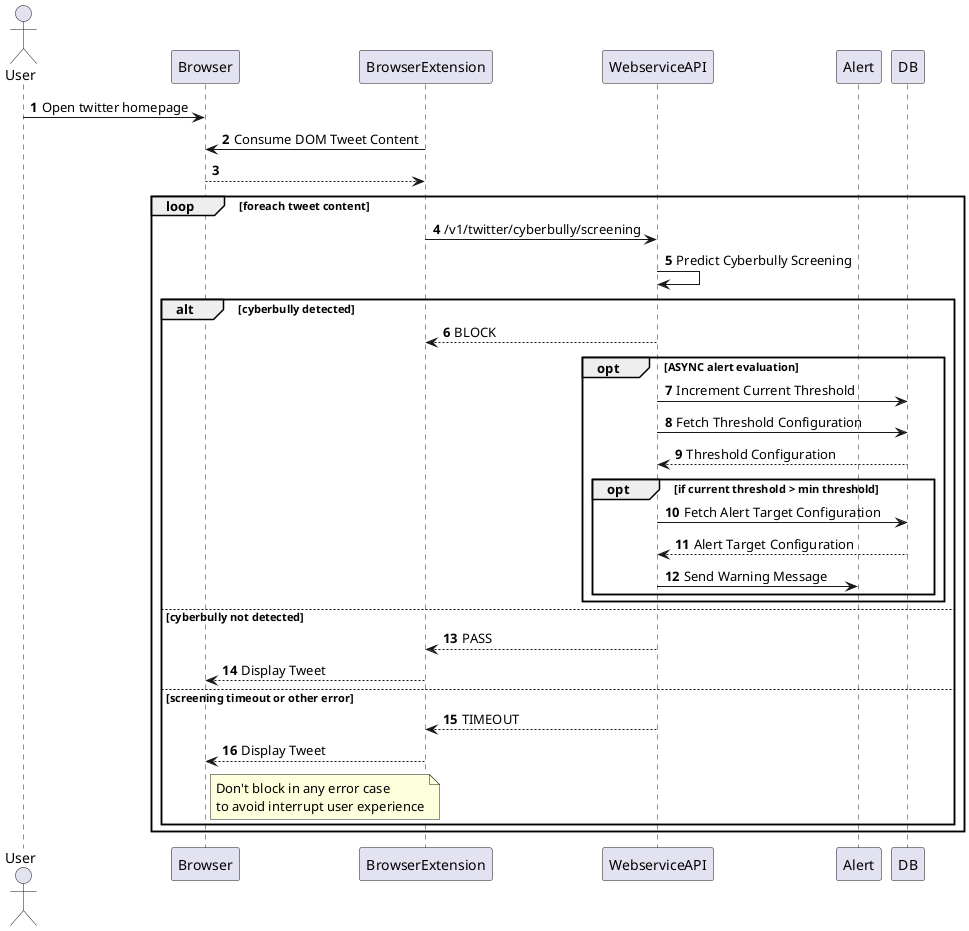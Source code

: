 @startuml

autonumber

actor User
participant Browser
participant BrowserExtension as BEXT
participant WebserviceAPI as API
participant DB
participant Alert
database Database as DB

User -> Browser: Open twitter homepage
BEXT -> Browser: Consume DOM Tweet Content
Browser --> BEXT

loop foreach tweet content
    BEXT -> API: /v1/twitter/cyberbully/screening
    API -> API: Predict Cyberbully Screening

    alt cyberbully detected
        API --> BEXT: BLOCK
        opt ASYNC alert evaluation

        API -> DB: Increment Current Threshold

        API -> DB: Fetch Threshold Configuration
        DB --> API: Threshold Configuration

        opt if current threshold > min threshold
            API -> DB: Fetch Alert Target Configuration
            DB --> API: Alert Target Configuration
            API -> Alert: Send Warning Message
        end

        end alt
    else cyberbully not detected
        API --> BEXT: PASS
        BEXT --> Browser: Display Tweet
    else screening timeout or other error
        API --> BEXT: TIMEOUT
        BEXT --> Browser: Display Tweet
        note right Browser
            Don't block in any error case
            to avoid interrupt user experience
        end note
    end

end loop
@enduml